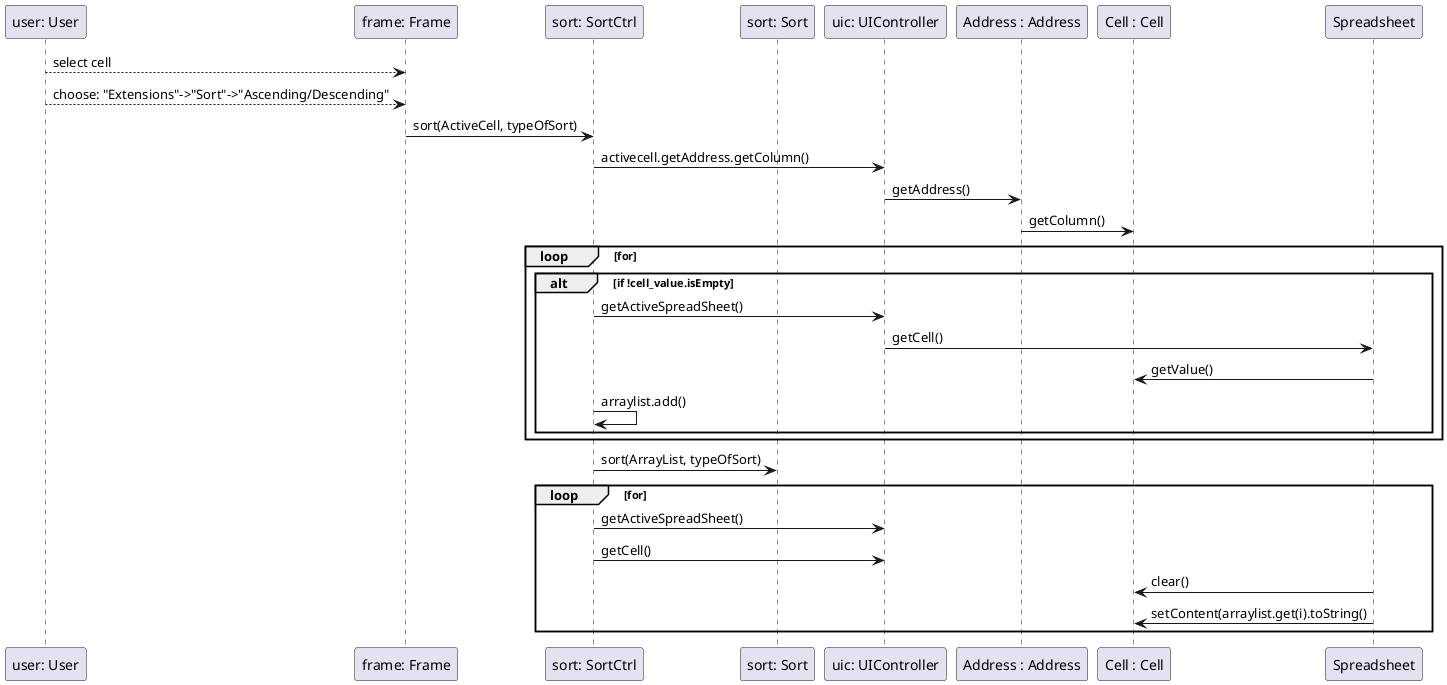 @startuml doc-files/core03_01_design2.png

participant "user: User" as user
participant "frame: Frame" as frame
participant "sort: SortCtrl" as sortctrl
participant "sort: Sort" as sort
participant "uic: UIController" as uic
participant "Address : Address" as add
participant "Cell : Cell" as cell
participant "Spreadsheet" as spd
user --> frame : select cell
user --> frame : choose: "Extensions"->"Sort"->"Ascending/Descending"
frame -> sortctrl : sort(ActiveCell, typeOfSort)
sortctrl -> uic : activecell.getAddress.getColumn()
uic -> add: getAddress()
add -> cell : getColumn() 
loop for
    alt if !cell_value.isEmpty
        sortctrl -> uic : getActiveSpreadSheet()
        uic -> spd : getCell()
        spd -> cell : getValue()
        sortctrl -> sortctrl :arraylist.add()
    end
end
sortctrl -> sort : sort(ArrayList, typeOfSort)

loop for
    sortctrl -> uic : getActiveSpreadSheet()
    sortctrl -> uic : getCell()
    spd -> cell : clear()
spd -> cell : setContent(arraylist.get(i).toString()

end

@enduml